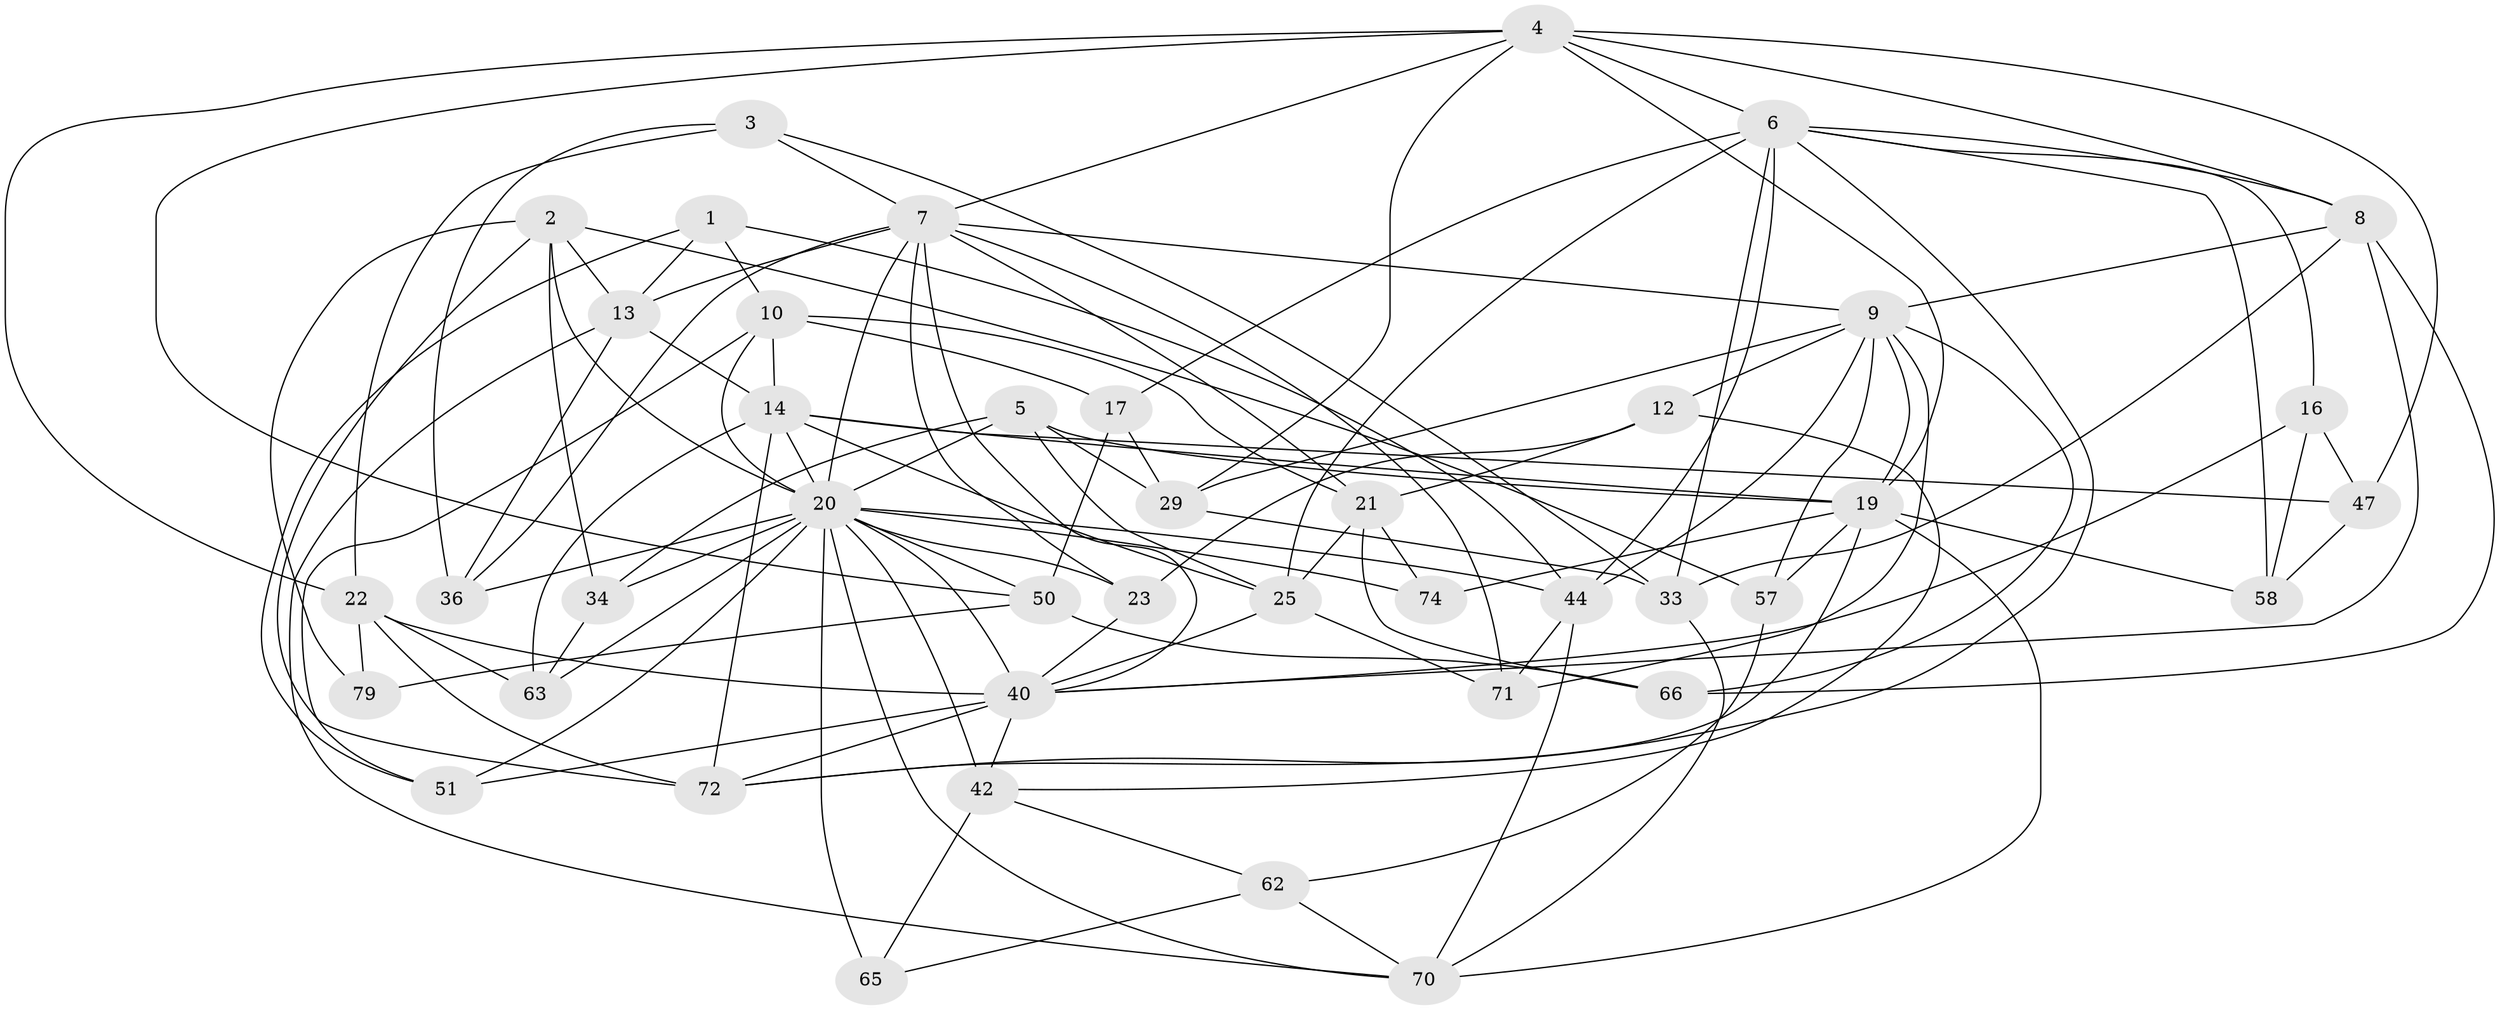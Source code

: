 // original degree distribution, {4: 1.0}
// Generated by graph-tools (version 1.1) at 2025/16/03/09/25 04:16:17]
// undirected, 42 vertices, 119 edges
graph export_dot {
graph [start="1"]
  node [color=gray90,style=filled];
  1;
  2 [super="+75+18"];
  3;
  4 [super="+81+39"];
  5 [super="+77"];
  6 [super="+26+64"];
  7 [super="+48"];
  8 [super="+11"];
  9 [super="+60+15+37"];
  10 [super="+61"];
  12;
  13 [super="+68"];
  14 [super="+28"];
  16;
  17;
  19 [super="+45+30"];
  20 [super="+24+41+27"];
  21 [super="+73"];
  22 [super="+32"];
  23;
  25 [super="+46"];
  29 [super="+83"];
  33 [super="+52"];
  34;
  36;
  40 [super="+43+53"];
  42 [super="+49"];
  44 [super="+82"];
  47;
  50 [super="+67"];
  51;
  57;
  58;
  62;
  63;
  65;
  66;
  70 [super="+85"];
  71;
  72 [super="+84"];
  74;
  79;
  1 -- 44;
  1 -- 51;
  1 -- 13;
  1 -- 10;
  2 -- 79;
  2 -- 20 [weight=3];
  2 -- 57;
  2 -- 13;
  2 -- 34;
  2 -- 72;
  3 -- 33;
  3 -- 36;
  3 -- 22;
  3 -- 7;
  4 -- 29;
  4 -- 22;
  4 -- 8;
  4 -- 6;
  4 -- 19;
  4 -- 50;
  4 -- 47;
  4 -- 7;
  5 -- 25;
  5 -- 34;
  5 -- 20;
  5 -- 29;
  5 -- 19 [weight=2];
  6 -- 8;
  6 -- 25;
  6 -- 17;
  6 -- 33 [weight=2];
  6 -- 58;
  6 -- 16;
  6 -- 72;
  6 -- 44;
  7 -- 23;
  7 -- 9;
  7 -- 40;
  7 -- 36;
  7 -- 20;
  7 -- 21;
  7 -- 71;
  7 -- 13;
  8 -- 66;
  8 -- 33;
  8 -- 9;
  8 -- 40;
  9 -- 29 [weight=2];
  9 -- 57;
  9 -- 71;
  9 -- 66;
  9 -- 12;
  9 -- 19;
  9 -- 44;
  10 -- 17;
  10 -- 51;
  10 -- 20;
  10 -- 21;
  10 -- 14;
  12 -- 23;
  12 -- 21;
  12 -- 42;
  13 -- 36;
  13 -- 14;
  13 -- 70;
  14 -- 47;
  14 -- 72;
  14 -- 19;
  14 -- 20;
  14 -- 25;
  14 -- 63;
  16 -- 47;
  16 -- 58;
  16 -- 40;
  17 -- 50;
  17 -- 29;
  19 -- 72;
  19 -- 58;
  19 -- 57;
  19 -- 70;
  19 -- 74;
  20 -- 42;
  20 -- 65;
  20 -- 34;
  20 -- 36;
  20 -- 40;
  20 -- 50;
  20 -- 51;
  20 -- 63;
  20 -- 74 [weight=2];
  20 -- 44;
  20 -- 70;
  20 -- 23;
  21 -- 25;
  21 -- 66;
  21 -- 74;
  22 -- 79;
  22 -- 63;
  22 -- 72;
  22 -- 40;
  23 -- 40;
  25 -- 40;
  25 -- 71;
  29 -- 33;
  33 -- 70;
  34 -- 63;
  40 -- 42;
  40 -- 72;
  40 -- 51;
  42 -- 65 [weight=2];
  42 -- 62;
  44 -- 70;
  44 -- 71;
  47 -- 58;
  50 -- 79 [weight=2];
  50 -- 66;
  57 -- 62;
  62 -- 65;
  62 -- 70;
}
